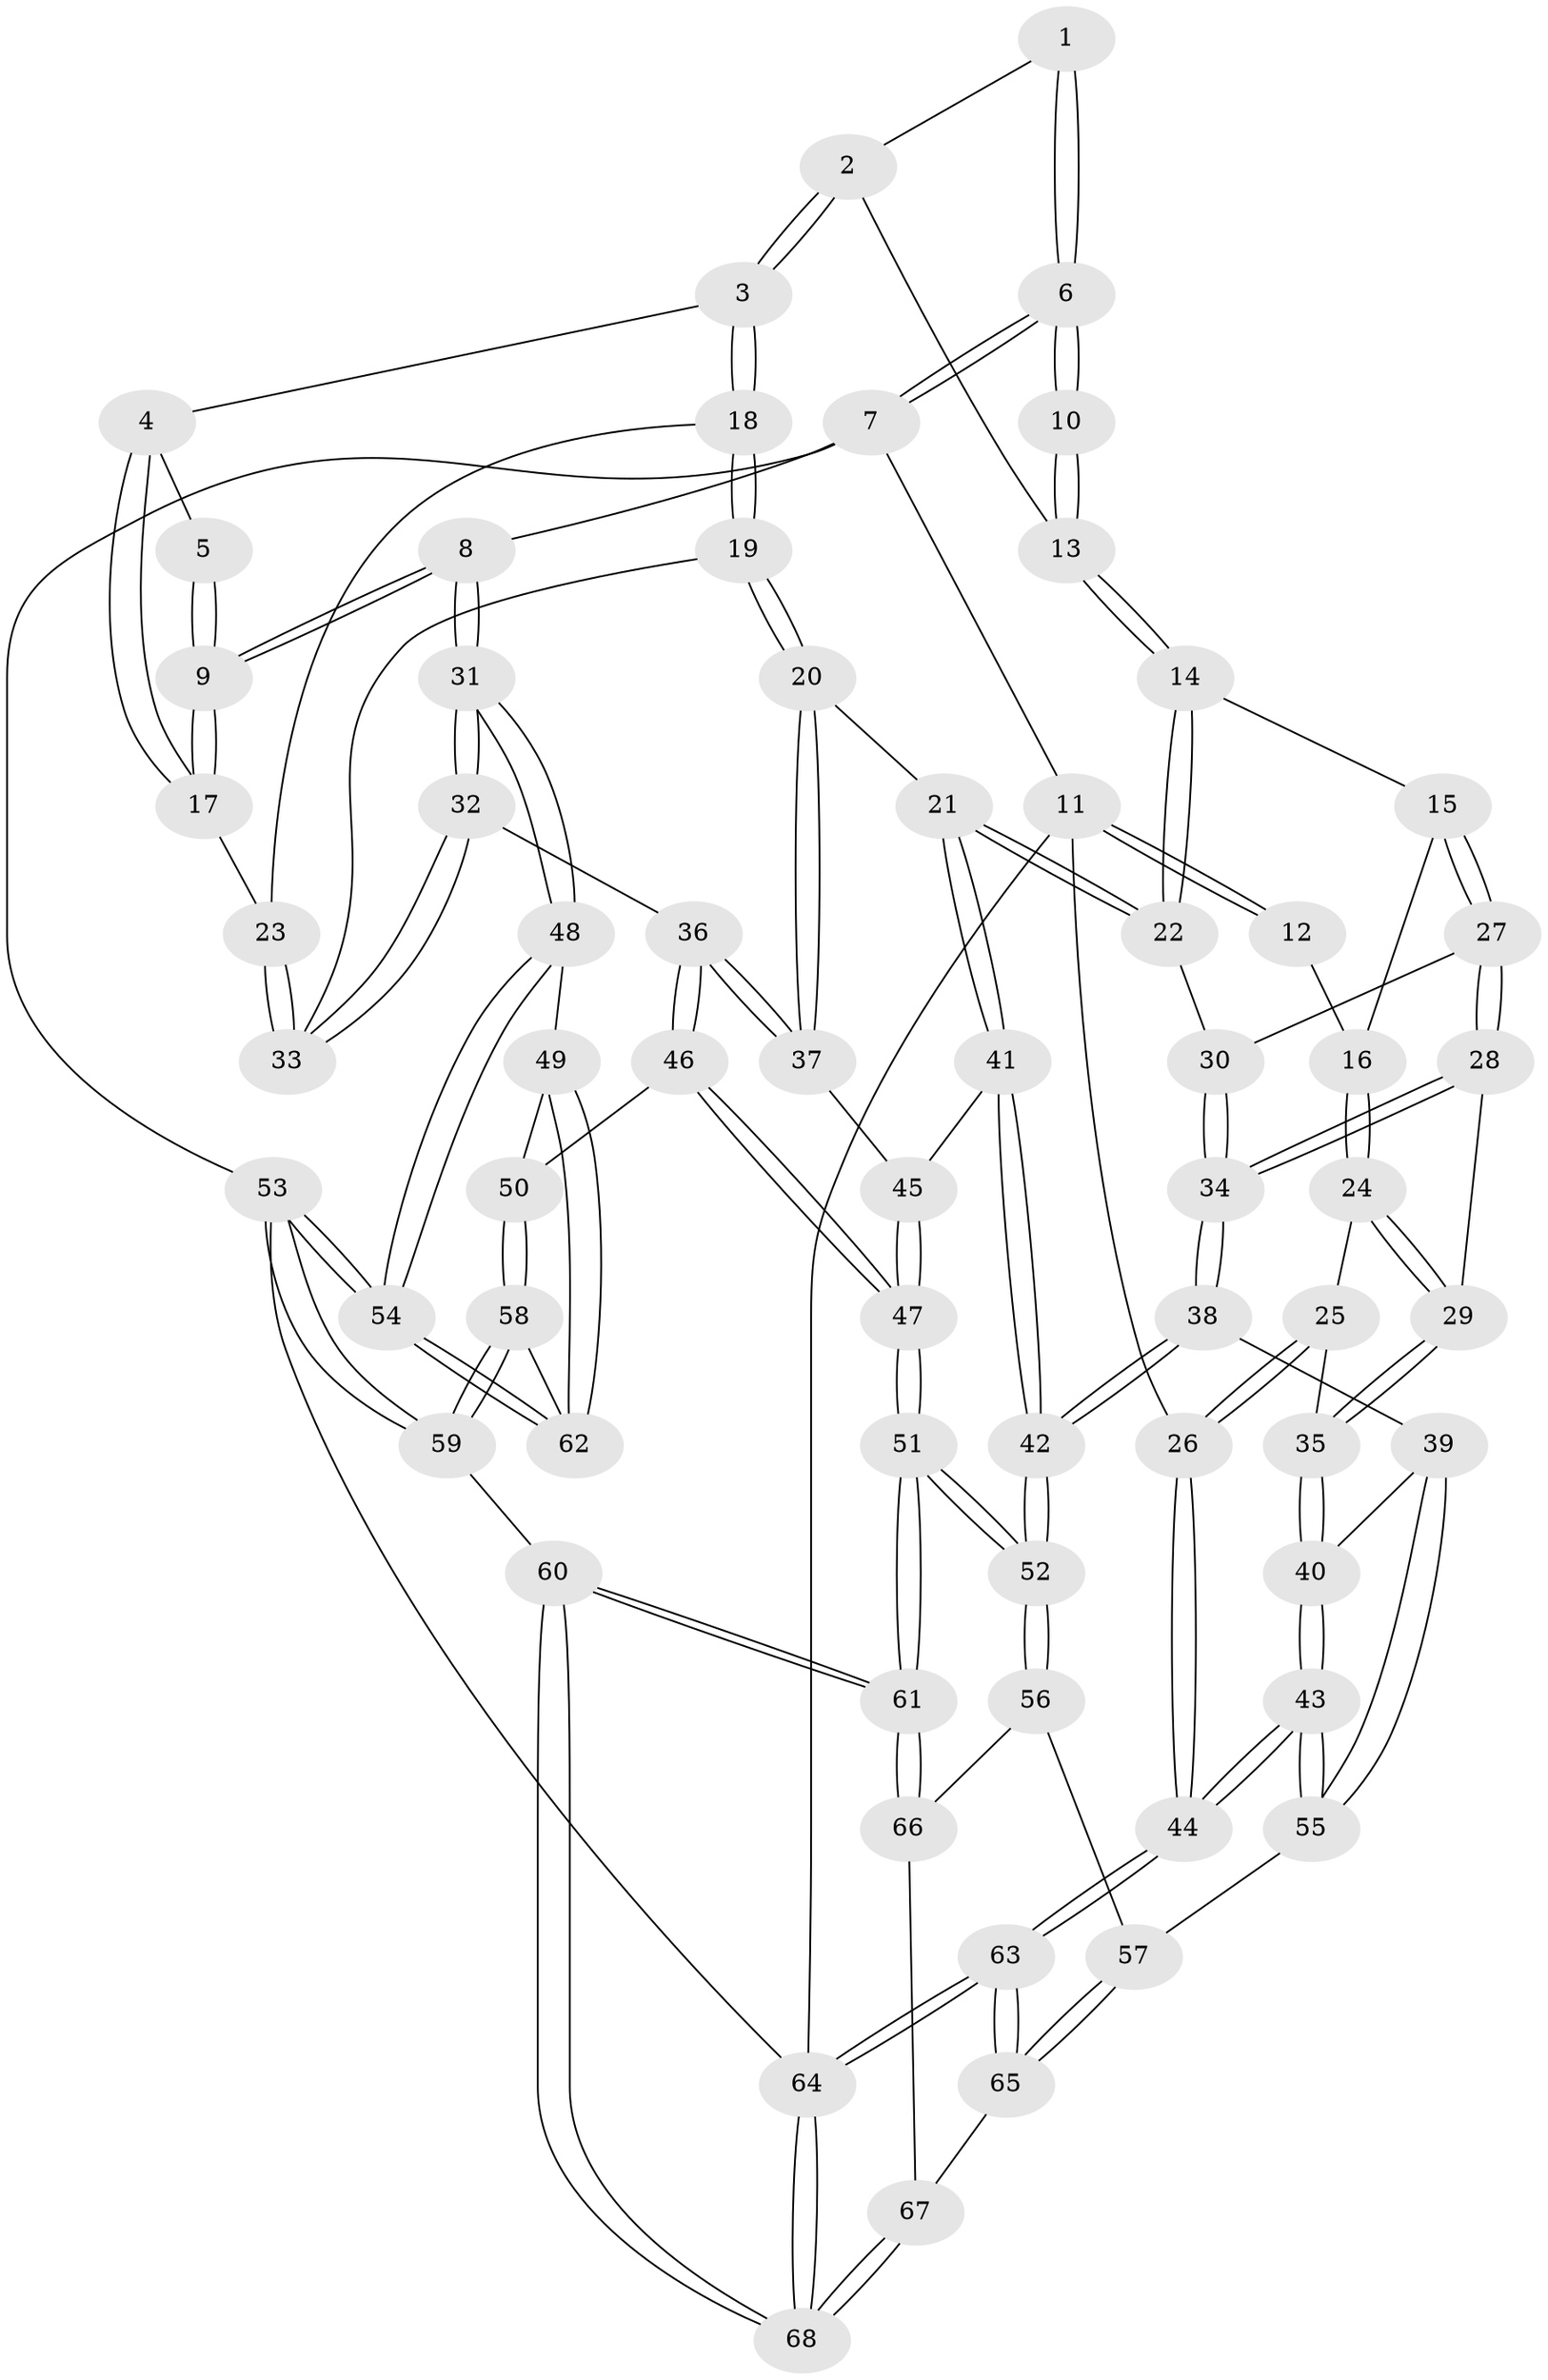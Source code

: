 // coarse degree distribution, {3: 0.35, 5: 0.15, 4: 0.35, 1: 0.05, 2: 0.05, 9: 0.05}
// Generated by graph-tools (version 1.1) at 2025/05/03/04/25 22:05:52]
// undirected, 68 vertices, 167 edges
graph export_dot {
graph [start="1"]
  node [color=gray90,style=filled];
  1 [pos="+0.9949830838491547+0"];
  2 [pos="+0.735780911367208+0.11008367548028937"];
  3 [pos="+0.7632018653270461+0.14495722487618914"];
  4 [pos="+0.8391267644651302+0.1516955105581521"];
  5 [pos="+0.9366869120522792+0.09380792772564905"];
  6 [pos="+1+0"];
  7 [pos="+1+0"];
  8 [pos="+1+0.3056655649974388"];
  9 [pos="+0.9877943858562441+0.24296870564811562"];
  10 [pos="+0.5684691935477486+0"];
  11 [pos="+0+0"];
  12 [pos="+0+0"];
  13 [pos="+0.5747331173954681+0"];
  14 [pos="+0.4964444516295479+0.12237414937251476"];
  15 [pos="+0.2778344961021355+0.1603744072553271"];
  16 [pos="+0.17254981289601706+0.1349329259032551"];
  17 [pos="+0.9744102989398918+0.24311019692076588"];
  18 [pos="+0.7703437464107141+0.26088996526507097"];
  19 [pos="+0.7648144730853089+0.2935481463174111"];
  20 [pos="+0.6266302773594492+0.4009468738625269"];
  21 [pos="+0.5571130405487229+0.40222516968258404"];
  22 [pos="+0.5055014920561525+0.3037910128602138"];
  23 [pos="+0.9586012969695467+0.2519085357140105"];
  24 [pos="+0.1316172220494057+0.21943335436457"];
  25 [pos="+0+0.28565369791292167"];
  26 [pos="+0+0.3098443591606579"];
  27 [pos="+0.2980619257832225+0.32975674274682903"];
  28 [pos="+0.24479676936108768+0.3710143285680141"];
  29 [pos="+0.19861492042299778+0.36682160772089056"];
  30 [pos="+0.3780461996284272+0.3281149760026985"];
  31 [pos="+1+0.5745153073001737"];
  32 [pos="+0.9176915777417419+0.5069765028195037"];
  33 [pos="+0.8518398736401654+0.35440377624240227"];
  34 [pos="+0.3198471639518903+0.4899854420099235"];
  35 [pos="+0.13930669972931112+0.4264336777554931"];
  36 [pos="+0.8060707550935579+0.5299417565929027"];
  37 [pos="+0.8017200982744013+0.5275629659156417"];
  38 [pos="+0.350493243125092+0.5574632000786962"];
  39 [pos="+0.34061470288956075+0.5630130637729488"];
  40 [pos="+0.09542328118014866+0.53348138585751"];
  41 [pos="+0.5078350713841953+0.5041238820720151"];
  42 [pos="+0.45317600351748744+0.5579458920489894"];
  43 [pos="+0+0.6252047156590596"];
  44 [pos="+0+0.6769960812691082"];
  45 [pos="+0.6238115605457999+0.5902776396302344"];
  46 [pos="+0.7295275766842156+0.6952801051183201"];
  47 [pos="+0.7090135230138996+0.6988358925738478"];
  48 [pos="+1+0.610438853863797"];
  49 [pos="+0.7664976023877997+0.712619554387238"];
  50 [pos="+0.7347163923774728+0.6991753619732562"];
  51 [pos="+0.530814960253891+0.829403439074518"];
  52 [pos="+0.5174620978030259+0.8131964077136846"];
  53 [pos="+1+1"];
  54 [pos="+1+0.7692305112081187"];
  55 [pos="+0.28396994663555336+0.6713871296791126"];
  56 [pos="+0.3194935746156066+0.784149256718047"];
  57 [pos="+0.2762681997499906+0.7373252013254815"];
  58 [pos="+0.7738575355768663+0.9442815940613508"];
  59 [pos="+0.6182266062798788+1"];
  60 [pos="+0.5995928205509549+1"];
  61 [pos="+0.5584434695283594+1"];
  62 [pos="+0.8977562783077735+0.8442118671316678"];
  63 [pos="+0+0.8027918094859138"];
  64 [pos="+0+1"];
  65 [pos="+0.04702048987080753+0.8144765726154324"];
  66 [pos="+0.26141006984073006+0.9071515811377809"];
  67 [pos="+0.26034478828318+0.9074614885388765"];
  68 [pos="+0.09165237650470805+1"];
  1 -- 2;
  1 -- 6;
  1 -- 6;
  2 -- 3;
  2 -- 3;
  2 -- 13;
  3 -- 4;
  3 -- 18;
  3 -- 18;
  4 -- 5;
  4 -- 17;
  4 -- 17;
  5 -- 9;
  5 -- 9;
  6 -- 7;
  6 -- 7;
  6 -- 10;
  6 -- 10;
  7 -- 8;
  7 -- 11;
  7 -- 53;
  8 -- 9;
  8 -- 9;
  8 -- 31;
  8 -- 31;
  9 -- 17;
  9 -- 17;
  10 -- 13;
  10 -- 13;
  11 -- 12;
  11 -- 12;
  11 -- 26;
  11 -- 64;
  12 -- 16;
  13 -- 14;
  13 -- 14;
  14 -- 15;
  14 -- 22;
  14 -- 22;
  15 -- 16;
  15 -- 27;
  15 -- 27;
  16 -- 24;
  16 -- 24;
  17 -- 23;
  18 -- 19;
  18 -- 19;
  18 -- 23;
  19 -- 20;
  19 -- 20;
  19 -- 33;
  20 -- 21;
  20 -- 37;
  20 -- 37;
  21 -- 22;
  21 -- 22;
  21 -- 41;
  21 -- 41;
  22 -- 30;
  23 -- 33;
  23 -- 33;
  24 -- 25;
  24 -- 29;
  24 -- 29;
  25 -- 26;
  25 -- 26;
  25 -- 35;
  26 -- 44;
  26 -- 44;
  27 -- 28;
  27 -- 28;
  27 -- 30;
  28 -- 29;
  28 -- 34;
  28 -- 34;
  29 -- 35;
  29 -- 35;
  30 -- 34;
  30 -- 34;
  31 -- 32;
  31 -- 32;
  31 -- 48;
  31 -- 48;
  32 -- 33;
  32 -- 33;
  32 -- 36;
  34 -- 38;
  34 -- 38;
  35 -- 40;
  35 -- 40;
  36 -- 37;
  36 -- 37;
  36 -- 46;
  36 -- 46;
  37 -- 45;
  38 -- 39;
  38 -- 42;
  38 -- 42;
  39 -- 40;
  39 -- 55;
  39 -- 55;
  40 -- 43;
  40 -- 43;
  41 -- 42;
  41 -- 42;
  41 -- 45;
  42 -- 52;
  42 -- 52;
  43 -- 44;
  43 -- 44;
  43 -- 55;
  43 -- 55;
  44 -- 63;
  44 -- 63;
  45 -- 47;
  45 -- 47;
  46 -- 47;
  46 -- 47;
  46 -- 50;
  47 -- 51;
  47 -- 51;
  48 -- 49;
  48 -- 54;
  48 -- 54;
  49 -- 50;
  49 -- 62;
  49 -- 62;
  50 -- 58;
  50 -- 58;
  51 -- 52;
  51 -- 52;
  51 -- 61;
  51 -- 61;
  52 -- 56;
  52 -- 56;
  53 -- 54;
  53 -- 54;
  53 -- 59;
  53 -- 59;
  53 -- 64;
  54 -- 62;
  54 -- 62;
  55 -- 57;
  56 -- 57;
  56 -- 66;
  57 -- 65;
  57 -- 65;
  58 -- 59;
  58 -- 59;
  58 -- 62;
  59 -- 60;
  60 -- 61;
  60 -- 61;
  60 -- 68;
  60 -- 68;
  61 -- 66;
  61 -- 66;
  63 -- 64;
  63 -- 64;
  63 -- 65;
  63 -- 65;
  64 -- 68;
  64 -- 68;
  65 -- 67;
  66 -- 67;
  67 -- 68;
  67 -- 68;
}
